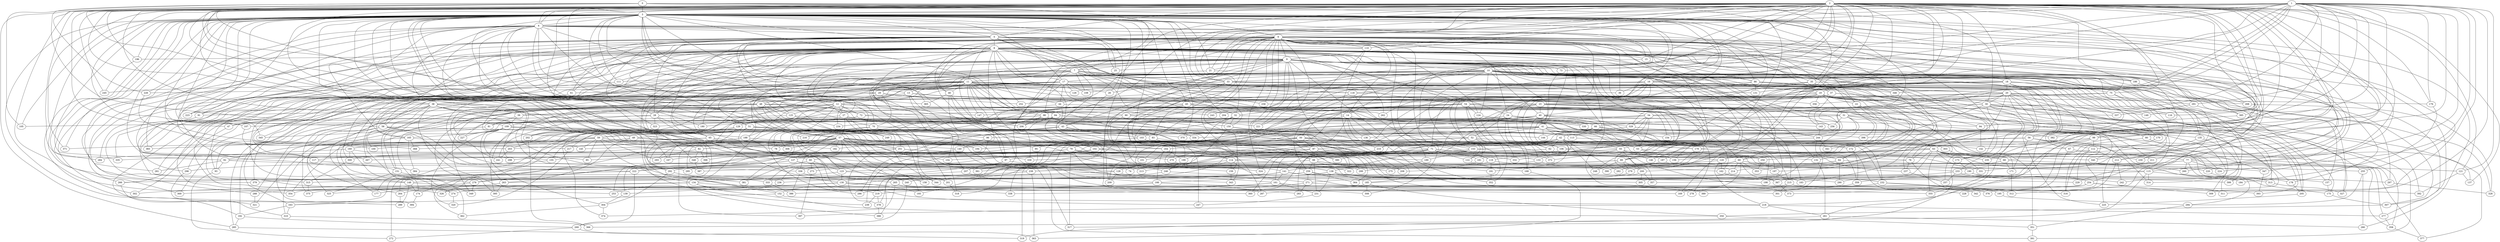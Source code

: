 strict graph "barabasi_albert_graph(400,3)" {
0;
1;
2;
3;
4;
5;
6;
7;
8;
9;
10;
11;
12;
13;
14;
15;
16;
17;
18;
19;
20;
21;
22;
23;
24;
25;
26;
27;
28;
29;
30;
31;
32;
33;
34;
35;
36;
37;
38;
39;
40;
41;
42;
43;
44;
45;
46;
47;
48;
49;
50;
51;
52;
53;
54;
55;
56;
57;
58;
59;
60;
61;
62;
63;
64;
65;
66;
67;
68;
69;
70;
71;
72;
73;
74;
75;
76;
77;
78;
79;
80;
81;
82;
83;
84;
85;
86;
87;
88;
89;
90;
91;
92;
93;
94;
95;
96;
97;
98;
99;
100;
101;
102;
103;
104;
105;
106;
107;
108;
109;
110;
111;
112;
113;
114;
115;
116;
117;
118;
119;
120;
121;
122;
123;
124;
125;
126;
127;
128;
129;
130;
131;
132;
133;
134;
135;
136;
137;
138;
139;
140;
141;
142;
143;
144;
145;
146;
147;
148;
149;
150;
151;
152;
153;
154;
155;
156;
157;
158;
159;
160;
161;
162;
163;
164;
165;
166;
167;
168;
169;
170;
171;
172;
173;
174;
175;
176;
177;
178;
179;
180;
181;
182;
183;
184;
185;
186;
187;
188;
189;
190;
191;
192;
193;
194;
195;
196;
197;
198;
199;
200;
201;
202;
203;
204;
205;
206;
207;
208;
209;
210;
211;
212;
213;
214;
215;
216;
217;
218;
219;
220;
221;
222;
223;
224;
225;
226;
227;
228;
229;
230;
231;
232;
233;
234;
235;
236;
237;
238;
239;
240;
241;
242;
243;
244;
245;
246;
247;
248;
249;
250;
251;
252;
253;
254;
255;
256;
257;
258;
259;
260;
261;
262;
263;
264;
265;
266;
267;
268;
269;
270;
271;
272;
273;
274;
275;
276;
277;
278;
279;
280;
281;
282;
283;
284;
285;
286;
287;
288;
289;
290;
291;
292;
293;
294;
295;
296;
297;
298;
299;
300;
301;
302;
303;
304;
305;
306;
307;
308;
309;
310;
311;
312;
313;
314;
315;
316;
317;
318;
319;
320;
321;
322;
323;
324;
325;
326;
327;
328;
329;
330;
331;
332;
333;
334;
335;
336;
337;
338;
339;
340;
341;
342;
343;
344;
345;
346;
347;
348;
349;
350;
351;
352;
353;
354;
355;
356;
357;
358;
359;
360;
361;
362;
363;
364;
365;
366;
367;
368;
369;
370;
371;
372;
373;
374;
375;
376;
377;
378;
379;
380;
381;
382;
383;
384;
385;
386;
387;
388;
389;
390;
391;
392;
393;
394;
395;
396;
397;
398;
399;
0 -- 226  [is_available=True, prob="1.0"];
0 -- 35  [is_available=True, prob="0.602026174535"];
0 -- 7  [is_available=True, prob="0.0299757912622"];
0 -- 105  [is_available=True, prob="0.285987093662"];
0 -- 109  [is_available=True, prob="0.800422361155"];
0 -- 78  [is_available=True, prob="1.0"];
0 -- 143  [is_available=True, prob="1.0"];
0 -- 3  [is_available=True, prob="0.211665455326"];
0 -- 182  [is_available=True, prob="0.690388474902"];
0 -- 156  [is_available=True, prob="0.456544464107"];
0 -- 30  [is_available=True, prob="0.660904011596"];
1 -- 3  [is_available=True, prob="0.0635366331384"];
1 -- 4  [is_available=True, prob="0.0814341801976"];
1 -- 134  [is_available=True, prob="0.571480638301"];
1 -- 16  [is_available=True, prob="1.0"];
1 -- 259  [is_available=True, prob="0.413767209044"];
1 -- 21  [is_available=True, prob="0.809010748234"];
1 -- 154  [is_available=True, prob="1.0"];
1 -- 31  [is_available=True, prob="1.0"];
1 -- 291  [is_available=True, prob="0.4111128348"];
1 -- 38  [is_available=True, prob="0.362789797838"];
1 -- 43  [is_available=True, prob="0.887883429169"];
1 -- 176  [is_available=True, prob="1.0"];
1 -- 371  [is_available=True, prob="0.11456153842"];
1 -- 181  [is_available=True, prob="0.650495867644"];
1 -- 55  [is_available=True, prob="0.718035156774"];
1 -- 56  [is_available=True, prob="0.234261628146"];
1 -- 309  [is_available=True, prob="1.0"];
1 -- 71  [is_available=True, prob="0.273356337092"];
1 -- 311  [is_available=True, prob="0.726172743239"];
1 -- 80  [is_available=True, prob="1.0"];
1 -- 249  [is_available=True, prob="0.609821199698"];
1 -- 346  [is_available=True, prob="0.409496647066"];
1 -- 224  [is_available=True, prob="0.0881198721366"];
1 -- 99  [is_available=True, prob="0.451199842021"];
1 -- 107  [is_available=True, prob="0.895305453978"];
1 -- 365  [is_available=True, prob="1.0"];
1 -- 115  [is_available=True, prob="1.0"];
1 -- 373  [is_available=True, prob="8.08632912247e-05"];
1 -- 120  [is_available=True, prob="1.0"];
1 -- 121  [is_available=True, prob="1.0"];
2 -- 385  [is_available=True, prob="1.0"];
2 -- 3  [is_available=True, prob="1.0"];
2 -- 4  [is_available=True, prob="1.0"];
2 -- 5  [is_available=True, prob="1.0"];
2 -- 6  [is_available=True, prob="0.221115070725"];
2 -- 9  [is_available=True, prob="0.318397556393"];
2 -- 10  [is_available=True, prob="0.334486807771"];
2 -- 14  [is_available=True, prob="0.221571952585"];
2 -- 15  [is_available=True, prob="1.0"];
2 -- 16  [is_available=True, prob="0.393058381572"];
2 -- 18  [is_available=True, prob="0.567814469642"];
2 -- 19  [is_available=True, prob="0.884955668275"];
2 -- 149  [is_available=True, prob="0.810773935505"];
2 -- 196  [is_available=True, prob="0.976601334518"];
2 -- 284  [is_available=True, prob="1.0"];
2 -- 285  [is_available=True, prob="0.181232504545"];
2 -- 158  [is_available=True, prob="0.553856453139"];
2 -- 32  [is_available=True, prob="0.606747763064"];
2 -- 33  [is_available=True, prob="0.466916492471"];
2 -- 35  [is_available=True, prob="1.0"];
2 -- 298  [is_available=True, prob="1.0"];
2 -- 176  [is_available=True, prob="0.687812893825"];
2 -- 44  [is_available=True, prob="1.0"];
2 -- 47  [is_available=True, prob="1.0"];
2 -- 48  [is_available=True, prob="1.0"];
2 -- 49  [is_available=True, prob="0.37035726216"];
2 -- 179  [is_available=True, prob="0.479675141858"];
2 -- 137  [is_available=True, prob="0.342612395498"];
2 -- 185  [is_available=True, prob="1.0"];
2 -- 186  [is_available=True, prob="0.622767194003"];
2 -- 67  [is_available=True, prob="0.703645631622"];
2 -- 68  [is_available=True, prob="0.035108519201"];
2 -- 71  [is_available=True, prob="0.72931434079"];
2 -- 73  [is_available=True, prob="0.438468874805"];
2 -- 75  [is_available=True, prob="1.0"];
2 -- 77  [is_available=True, prob="0.0549117749676"];
2 -- 336  [is_available=True, prob="0.0316420331584"];
2 -- 291  [is_available=True, prob="0.884155869551"];
2 -- 84  [is_available=True, prob="1.0"];
2 -- 354  [is_available=True, prob="0.207890844269"];
2 -- 99  [is_available=True, prob="0.0067051435555"];
2 -- 340  [is_available=True, prob="0.319492116894"];
2 -- 235  [is_available=True, prob="0.110442496625"];
2 -- 146  [is_available=True, prob="0.362741583211"];
2 -- 110  [is_available=True, prob="0.448018488728"];
2 -- 116  [is_available=True, prob="0.846086565542"];
2 -- 245  [is_available=True, prob="0.338231879602"];
2 -- 119  [is_available=True, prob="0.377715870687"];
2 -- 120  [is_available=True, prob="0.603447554814"];
2 -- 121  [is_available=True, prob="1.0"];
2 -- 125  [is_available=True, prob="0.892059038508"];
2 -- 382  [is_available=True, prob="0.254646229403"];
3 -- 4  [is_available=True, prob="1.0"];
3 -- 5  [is_available=True, prob="0.921684971388"];
3 -- 6  [is_available=True, prob="1.0"];
3 -- 8  [is_available=True, prob="1.0"];
3 -- 265  [is_available=True, prob="0.181609842531"];
3 -- 10  [is_available=True, prob="0.159099368763"];
3 -- 11  [is_available=True, prob="1.0"];
3 -- 142  [is_available=True, prob="1.0"];
3 -- 173  [is_available=True, prob="1.0"];
3 -- 16  [is_available=True, prob="0.498440316818"];
3 -- 17  [is_available=True, prob="0.333535109487"];
3 -- 384  [is_available=True, prob="1.0"];
3 -- 323  [is_available=True, prob="0.799462512344"];
3 -- 21  [is_available=True, prob="1.0"];
3 -- 24  [is_available=True, prob="0.502798433246"];
3 -- 260  [is_available=True, prob="0.220700887363"];
3 -- 26  [is_available=True, prob="0.700727238491"];
3 -- 27  [is_available=True, prob="0.737600306976"];
3 -- 29  [is_available=True, prob="0.576022162833"];
3 -- 33  [is_available=True, prob="1.0"];
3 -- 370  [is_available=True, prob="0.481515338016"];
3 -- 283  [is_available=True, prob="0.127549960467"];
3 -- 38  [is_available=True, prob="0.622246982601"];
3 -- 40  [is_available=True, prob="0.137987225476"];
3 -- 220  [is_available=True, prob="0.767168767177"];
3 -- 45  [is_available=True, prob="0.538564289904"];
3 -- 49  [is_available=True, prob="0.180207870787"];
3 -- 51  [is_available=True, prob="0.285011546859"];
3 -- 180  [is_available=True, prob="0.640347201182"];
3 -- 58  [is_available=True, prob="0.115566454977"];
3 -- 266  [is_available=True, prob="1.0"];
3 -- 192  [is_available=True, prob="0.111507314132"];
3 -- 267  [is_available=True, prob="0.98412602985"];
3 -- 196  [is_available=True, prob="0.776285329143"];
3 -- 197  [is_available=True, prob="1.0"];
3 -- 289  [is_available=True, prob="0.171608061577"];
3 -- 72  [is_available=True, prob="1.0"];
3 -- 329  [is_available=True, prob="0.632027866854"];
3 -- 204  [is_available=True, prob="0.145935630593"];
3 -- 226  [is_available=True, prob="1.0"];
3 -- 335  [is_available=True, prob="0.276522118939"];
3 -- 82  [is_available=True, prob="0.519248109074"];
3 -- 211  [is_available=True, prob="1.0"];
3 -- 398  [is_available=True, prob="0.411732245424"];
3 -- 345  [is_available=True, prob="0.271477685804"];
3 -- 90  [is_available=True, prob="1.0"];
3 -- 347  [is_available=True, prob="0.0612749558111"];
3 -- 92  [is_available=True, prob="0.847668701686"];
3 -- 280  [is_available=True, prob="0.546365741742"];
3 -- 223  [is_available=True, prob="0.567561321693"];
3 -- 98  [is_available=True, prob="0.649046243051"];
3 -- 230  [is_available=True, prob="0.562919260091"];
3 -- 145  [is_available=True, prob="1.0"];
3 -- 105  [is_available=True, prob="0.567703072918"];
3 -- 107  [is_available=True, prob="1.0"];
3 -- 365  [is_available=True, prob="0.789800134767"];
3 -- 111  [is_available=True, prob="0.428310734212"];
3 -- 114  [is_available=True, prob="0.945703256615"];
3 -- 371  [is_available=True, prob="0.377683240503"];
3 -- 361  [is_available=True, prob="1.0"];
3 -- 379  [is_available=True, prob="1.0"];
4 -- 5  [is_available=True, prob="0.83697556575"];
4 -- 6  [is_available=True, prob="0.567505176097"];
4 -- 15  [is_available=True, prob="1.0"];
4 -- 19  [is_available=True, prob="0.891004036931"];
4 -- 25  [is_available=True, prob="1.0"];
4 -- 281  [is_available=True, prob="0.758564646111"];
4 -- 165  [is_available=True, prob="1.0"];
4 -- 167  [is_available=True, prob="0.571997708732"];
4 -- 302  [is_available=True, prob="0.108440486533"];
4 -- 51  [is_available=True, prob="1.0"];
4 -- 65  [is_available=True, prob="1.0"];
4 -- 70  [is_available=True, prob="0.903844629055"];
4 -- 206  [is_available=True, prob="0.732234193463"];
4 -- 79  [is_available=True, prob="1.0"];
4 -- 387  [is_available=True, prob="1.0"];
4 -- 112  [is_available=True, prob="0.256519742023"];
4 -- 369  [is_available=True, prob="1.0"];
4 -- 246  [is_available=True, prob="1.0"];
4 -- 125  [is_available=True, prob="1.0"];
4 -- 383  [is_available=True, prob="1.0"];
5 -- 385  [is_available=True, prob="0.0621913168136"];
5 -- 7  [is_available=True, prob="0.311872962149"];
5 -- 8  [is_available=True, prob="0.81289246343"];
5 -- 388  [is_available=True, prob="0.756583778844"];
5 -- 258  [is_available=True, prob="0.578907645387"];
5 -- 14  [is_available=True, prob="0.420971018256"];
5 -- 22  [is_available=True, prob="0.224007191832"];
5 -- 25  [is_available=True, prob="0.768475455771"];
5 -- 28  [is_available=True, prob="0.00462331981695"];
5 -- 57  [is_available=True, prob="1.0"];
5 -- 58  [is_available=True, prob="0.839269838137"];
5 -- 61  [is_available=True, prob="0.254571388203"];
5 -- 76  [is_available=True, prob="0.706739160759"];
5 -- 333  [is_available=True, prob="0.796967201439"];
5 -- 13  [is_available=True, prob="1.0"];
5 -- 212  [is_available=True, prob="0.930318219338"];
5 -- 85  [is_available=True, prob="0.0424419850543"];
5 -- 346  [is_available=True, prob="0.00939477634217"];
5 -- 91  [is_available=True, prob="0.54479352476"];
5 -- 223  [is_available=True, prob="0.150282930122"];
5 -- 100  [is_available=True, prob="0.237858612553"];
5 -- 110  [is_available=True, prob="1.0"];
5 -- 124  [is_available=True, prob="0.643976197844"];
5 -- 341  [is_available=True, prob="0.331642914907"];
6 -- 7  [is_available=True, prob="0.898935824281"];
6 -- 8  [is_available=True, prob="1.0"];
6 -- 9  [is_available=True, prob="0.414754124039"];
6 -- 11  [is_available=True, prob="0.0245008200938"];
6 -- 12  [is_available=True, prob="0.083469333728"];
6 -- 258  [is_available=True, prob="1.0"];
6 -- 14  [is_available=True, prob="1.0"];
6 -- 24  [is_available=True, prob="0.873935981168"];
6 -- 28  [is_available=True, prob="1.0"];
6 -- 35  [is_available=True, prob="0.310541085472"];
6 -- 36  [is_available=True, prob="0.283850097119"];
6 -- 37  [is_available=True, prob="0.570291959874"];
6 -- 296  [is_available=True, prob="1.0"];
6 -- 46  [is_available=True, prob="0.0482928697944"];
6 -- 307  [is_available=True, prob="0.367289908612"];
6 -- 308  [is_available=True, prob="1.0"];
6 -- 312  [is_available=True, prob="0.964246962498"];
6 -- 189  [is_available=True, prob="0.897116374771"];
6 -- 62  [is_available=True, prob="0.431564148575"];
6 -- 65  [is_available=True, prob="1.0"];
6 -- 324  [is_available=True, prob="0.976315378707"];
6 -- 268  [is_available=True, prob="0.32171926327"];
6 -- 74  [is_available=True, prob="0.857749467405"];
6 -- 83  [is_available=True, prob="1.0"];
6 -- 86  [is_available=True, prob="0.444661408391"];
6 -- 343  [is_available=True, prob="0.844566507705"];
6 -- 89  [is_available=True, prob="0.0739803064175"];
6 -- 91  [is_available=True, prob="0.975524335399"];
6 -- 221  [is_available=True, prob="0.683728046151"];
6 -- 94  [is_available=True, prob="1.0"];
6 -- 95  [is_available=True, prob="1.0"];
6 -- 165  [is_available=True, prob="1.0"];
6 -- 98  [is_available=True, prob="0.372098241358"];
6 -- 102  [is_available=True, prob="0.343743173796"];
6 -- 359  [is_available=True, prob="1.0"];
6 -- 110  [is_available=True, prob="1.0"];
6 -- 247  [is_available=True, prob="1.0"];
6 -- 380  [is_available=True, prob="0.242150617156"];
6 -- 254  [is_available=True, prob="0.924559191474"];
6 -- 255  [is_available=True, prob="0.183736869872"];
7 -- 96  [is_available=True, prob="0.800966414166"];
7 -- 75  [is_available=True, prob="0.628930813422"];
7 -- 256  [is_available=True, prob="0.731324617805"];
7 -- 204  [is_available=True, prob="0.999818593464"];
7 -- 266  [is_available=True, prob="0.128155182769"];
7 -- 11  [is_available=True, prob="0.193420089049"];
7 -- 108  [is_available=True, prob="1.0"];
7 -- 207  [is_available=True, prob="0.572847485396"];
7 -- 111  [is_available=True, prob="1.0"];
7 -- 118  [is_available=True, prob="0.0215832017503"];
7 -- 243  [is_available=True, prob="0.597366184377"];
7 -- 180  [is_available=True, prob="1.0"];
7 -- 54  [is_available=True, prob="0.622710248695"];
7 -- 175  [is_available=True, prob="0.209401546276"];
7 -- 29  [is_available=True, prob="0.182152999452"];
7 -- 101  [is_available=True, prob="0.593931319341"];
8 -- 132  [is_available=True, prob="0.0575261344524"];
8 -- 9  [is_available=True, prob="1.0"];
8 -- 12  [is_available=True, prob="1.0"];
8 -- 13  [is_available=True, prob="0.455111074603"];
8 -- 270  [is_available=True, prob="0.0959888467803"];
8 -- 15  [is_available=True, prob="1.0"];
8 -- 17  [is_available=True, prob="1.0"];
8 -- 18  [is_available=True, prob="5.72150471102e-05"];
8 -- 147  [is_available=True, prob="0.0530820323959"];
8 -- 148  [is_available=True, prob="0.723127191863"];
8 -- 277  [is_available=True, prob="0.414961150136"];
8 -- 150  [is_available=True, prob="0.724627158617"];
8 -- 152  [is_available=True, prob="0.505447348679"];
8 -- 155  [is_available=True, prob="1.0"];
8 -- 28  [is_available=True, prob="0.267315284733"];
8 -- 32  [is_available=True, prob="0.649809906784"];
8 -- 34  [is_available=True, prob="0.478063337657"];
8 -- 38  [is_available=True, prob="1.0"];
8 -- 41  [is_available=True, prob="0.237693174325"];
8 -- 42  [is_available=True, prob="1.0"];
8 -- 46  [is_available=True, prob="0.493537369184"];
8 -- 284  [is_available=True, prob="1.0"];
8 -- 178  [is_available=True, prob="0.00743809609358"];
8 -- 54  [is_available=True, prob="0.925046171037"];
8 -- 56  [is_available=True, prob="0.348606929611"];
8 -- 59  [is_available=True, prob="0.208942109153"];
8 -- 61  [is_available=True, prob="0.137113241501"];
8 -- 373  [is_available=True, prob="0.781668701792"];
8 -- 65  [is_available=True, prob="0.427573285696"];
8 -- 69  [is_available=True, prob="0.150189545565"];
8 -- 326  [is_available=True, prob="0.684663503096"];
8 -- 73  [is_available=True, prob="0.593677102374"];
8 -- 75  [is_available=True, prob="0.945304939272"];
8 -- 76  [is_available=True, prob="0.469485917709"];
8 -- 77  [is_available=True, prob="0.643954881933"];
8 -- 288  [is_available=True, prob="0.926218777985"];
8 -- 274  [is_available=True, prob="0.856549788166"];
8 -- 86  [is_available=True, prob="1.0"];
8 -- 345  [is_available=True, prob="0.389084023642"];
8 -- 335  [is_available=True, prob="0.739942639731"];
8 -- 348  [is_available=True, prob="0.564340299557"];
8 -- 187  [is_available=True, prob="0.975118235365"];
8 -- 356  [is_available=True, prob="0.287448858889"];
8 -- 102  [is_available=True, prob="0.560193108263"];
8 -- 273  [is_available=True, prob="0.427302095585"];
8 -- 234  [is_available=True, prob="0.621634645733"];
8 -- 236  [is_available=True, prob="0.403845920687"];
8 -- 146  [is_available=True, prob="0.717761021114"];
8 -- 239  [is_available=True, prob="0.272524993182"];
8 -- 116  [is_available=True, prob="0.161635954529"];
8 -- 117  [is_available=True, prob="0.782514341195"];
8 -- 248  [is_available=True, prob="1.0"];
8 -- 252  [is_available=True, prob="0.663754011774"];
8 -- 253  [is_available=True, prob="0.0421976624947"];
8 -- 383  [is_available=True, prob="0.633672650553"];
9 -- 10  [is_available=True, prob="0.659982789648"];
9 -- 17  [is_available=True, prob="0.0407912711652"];
9 -- 275  [is_available=True, prob="0.834137230132"];
9 -- 21  [is_available=True, prob="0.326790178911"];
9 -- 281  [is_available=True, prob="1.0"];
9 -- 24  [is_available=True, prob="1.0"];
9 -- 25  [is_available=True, prob="0.386072729195"];
9 -- 26  [is_available=True, prob="0.0565416661451"];
9 -- 27  [is_available=True, prob="0.497676497149"];
9 -- 159  [is_available=True, prob="1.0"];
9 -- 262  [is_available=True, prob="0.26788328913"];
9 -- 296  [is_available=True, prob="0.037404212113"];
9 -- 41  [is_available=True, prob="0.123885115737"];
9 -- 300  [is_available=True, prob="0.858495877639"];
9 -- 306  [is_available=True, prob="0.857713150091"];
9 -- 307  [is_available=True, prob="0.381780385564"];
9 -- 201  [is_available=True, prob="1.0"];
9 -- 57  [is_available=True, prob="0.14721357779"];
9 -- 186  [is_available=True, prob="0.275951281442"];
9 -- 316  [is_available=True, prob="1.0"];
9 -- 70  [is_available=True, prob="0.567147239246"];
9 -- 73  [is_available=True, prob="0.813086639187"];
9 -- 208  [is_available=True, prob="1.0"];
9 -- 338  [is_available=True, prob="0.042982080775"];
9 -- 86  [is_available=True, prob="0.171186875898"];
9 -- 89  [is_available=True, prob="1.0"];
9 -- 352  [is_available=True, prob="0.443481395399"];
9 -- 97  [is_available=True, prob="0.51375113316"];
9 -- 235  [is_available=True, prob="0.434790156821"];
9 -- 111  [is_available=True, prob="0.478101652372"];
9 -- 115  [is_available=True, prob="0.973885136672"];
9 -- 169  [is_available=True, prob="0.0513715287494"];
10 -- 399  [is_available=True, prob="0.348918152721"];
10 -- 18  [is_available=True, prob="1.0"];
10 -- 19  [is_available=True, prob="0.125256402473"];
10 -- 149  [is_available=True, prob="0.216528527167"];
10 -- 22  [is_available=True, prob="0.916007899463"];
10 -- 153  [is_available=True, prob="0.280709087901"];
10 -- 157  [is_available=True, prob="1.0"];
10 -- 30  [is_available=True, prob="0.127436783862"];
10 -- 32  [is_available=True, prob="0.861250992762"];
10 -- 33  [is_available=True, prob="0.252132774264"];
10 -- 40  [is_available=True, prob="0.949838877773"];
10 -- 297  [is_available=True, prob="0.877864932369"];
10 -- 47  [is_available=True, prob="0.346150033924"];
10 -- 305  [is_available=True, prob="0.541011404745"];
10 -- 51  [is_available=True, prob="1.0"];
10 -- 56  [is_available=True, prob="0.916397687571"];
10 -- 186  [is_available=True, prob="1.0"];
10 -- 188  [is_available=True, prob="1.0"];
10 -- 319  [is_available=True, prob="0.00963772922828"];
10 -- 160  [is_available=True, prob="0.741528533973"];
10 -- 327  [is_available=True, prob="0.692203154174"];
10 -- 203  [is_available=True, prob="0.702992489297"];
10 -- 29  [is_available=True, prob="0.821910150744"];
10 -- 108  [is_available=True, prob="1.0"];
10 -- 243  [is_available=True, prob="0.253466027715"];
10 -- 122  [is_available=True, prob="1.0"];
10 -- 124  [is_available=True, prob="0.48713313657"];
11 -- 12  [is_available=True, prob="0.127654993465"];
11 -- 13  [is_available=True, prob="0.732561544589"];
11 -- 147  [is_available=True, prob="0.776589141635"];
11 -- 20  [is_available=True, prob="0.562492147794"];
11 -- 279  [is_available=True, prob="0.840880518564"];
11 -- 26  [is_available=True, prob="0.433996705006"];
11 -- 31  [is_available=True, prob="1.0"];
11 -- 163  [is_available=True, prob="1.0"];
11 -- 44  [is_available=True, prob="0.480096506763"];
11 -- 46  [is_available=True, prob="0.488057163"];
11 -- 48  [is_available=True, prob="0.112255816651"];
11 -- 49  [is_available=True, prob="0.184267431213"];
11 -- 50  [is_available=True, prob="0.37415276257"];
11 -- 140  [is_available=True, prob="1.0"];
11 -- 202  [is_available=True, prob="1.0"];
11 -- 84  [is_available=True, prob="1.0"];
11 -- 216  [is_available=True, prob="0.793032021689"];
11 -- 93  [is_available=True, prob="0.858235770152"];
11 -- 225  [is_available=True, prob="0.892543570894"];
11 -- 226  [is_available=True, prob="0.573520256603"];
11 -- 227  [is_available=True, prob="0.614532361134"];
11 -- 103  [is_available=True, prob="1.0"];
11 -- 118  [is_available=True, prob="0.51038895532"];
11 -- 126  [is_available=True, prob="0.23349555628"];
12 -- 66  [is_available=True, prob="1.0"];
12 -- 171  [is_available=True, prob="1.0"];
12 -- 166  [is_available=True, prob="1.0"];
12 -- 39  [is_available=True, prob="0.318299466042"];
12 -- 330  [is_available=True, prob="0.487475931605"];
12 -- 395  [is_available=True, prob="0.806931389993"];
12 -- 72  [is_available=True, prob="1.0"];
12 -- 167  [is_available=True, prob="0.873009028211"];
12 -- 84  [is_available=True, prob="0.756713017749"];
12 -- 151  [is_available=True, prob="1.0"];
12 -- 148  [is_available=True, prob="0.98673785208"];
12 -- 154  [is_available=True, prob="0.527014321409"];
12 -- 27  [is_available=True, prob="0.732460334582"];
12 -- 188  [is_available=True, prob="1.0"];
12 -- 125  [is_available=True, prob="1.0"];
12 -- 286  [is_available=True, prob="0.304006421769"];
13 -- 192  [is_available=True, prob="0.29273006738"];
13 -- 97  [is_available=True, prob="1.0"];
13 -- 45  [is_available=True, prob="1.0"];
13 -- 207  [is_available=True, prob="0.068408387277"];
13 -- 304  [is_available=True, prob="1.0"];
13 -- 264  [is_available=True, prob="0.446404506289"];
13 -- 309  [is_available=True, prob="0.73505602773"];
13 -- 23  [is_available=True, prob="0.121098163519"];
14 -- 199  [is_available=True, prob="0.0749441626227"];
14 -- 136  [is_available=True, prob="0.397505822146"];
14 -- 330  [is_available=True, prob="1.0"];
14 -- 162  [is_available=True, prob="0.958393185233"];
14 -- 210  [is_available=True, prob="0.487879271305"];
14 -- 344  [is_available=True, prob="0.886446036163"];
14 -- 389  [is_available=True, prob="0.721274890201"];
15 -- 104  [is_available=True, prob="0.581479959779"];
15 -- 390  [is_available=True, prob="0.771428511872"];
16 -- 36  [is_available=True, prob="0.7649004725"];
16 -- 135  [is_available=True, prob="0.907570934292"];
16 -- 168  [is_available=True, prob="0.775412169295"];
16 -- 45  [is_available=True, prob="0.785398833988"];
16 -- 381  [is_available=True, prob="0.468853273995"];
16 -- 50  [is_available=True, prob="1.0"];
16 -- 20  [is_available=True, prob="0.270293055028"];
16 -- 118  [is_available=True, prob="0.0233435218763"];
16 -- 282  [is_available=True, prob="0.374999142113"];
16 -- 314  [is_available=True, prob="1.0"];
16 -- 62  [is_available=True, prob="1.0"];
17 -- 36  [is_available=True, prob="0.617157300192"];
17 -- 37  [is_available=True, prob="0.566082659166"];
17 -- 134  [is_available=True, prob="0.846898986054"];
17 -- 227  [is_available=True, prob="1.0"];
17 -- 267  [is_available=True, prob="1.0"];
17 -- 44  [is_available=True, prob="0.271645014848"];
17 -- 306  [is_available=True, prob="0.828145026203"];
17 -- 108  [is_available=True, prob="0.776805093675"];
17 -- 242  [is_available=True, prob="0.085321676846"];
17 -- 67  [is_available=True, prob="0.770855083996"];
17 -- 150  [is_available=True, prob="1.0"];
17 -- 292  [is_available=True, prob="0.912393656301"];
17 -- 58  [is_available=True, prob="0.196899518068"];
17 -- 157  [is_available=True, prob="0.738552698681"];
17 -- 126  [is_available=True, prob="0.684571885035"];
18 -- 98  [is_available=True, prob="0.62053039675"];
18 -- 131  [is_available=True, prob="0.188095553352"];
18 -- 324  [is_available=True, prob="1.0"];
18 -- 229  [is_available=True, prob="0.0389986298372"];
18 -- 337  [is_available=True, prob="0.018483819412"];
18 -- 349  [is_available=True, prob="0.615374919974"];
18 -- 328  [is_available=True, prob="0.560146249568"];
18 -- 20  [is_available=True, prob="1.0"];
18 -- 218  [is_available=True, prob="0.839095557"];
18 -- 60  [is_available=True, prob="0.327257655213"];
18 -- 170  [is_available=True, prob="0.0368642094414"];
18 -- 382  [is_available=True, prob="0.117654863442"];
19 -- 64  [is_available=True, prob="0.671932255974"];
19 -- 355  [is_available=True, prob="0.674419631672"];
19 -- 391  [is_available=True, prob="1.0"];
19 -- 210  [is_available=True, prob="1.0"];
19 -- 356  [is_available=True, prob="0.568401296731"];
19 -- 34  [is_available=True, prob="0.0720179034182"];
19 -- 109  [is_available=True, prob="0.488695280187"];
19 -- 360  [is_available=True, prob="0.719077098741"];
19 -- 205  [is_available=True, prob="0.517456869552"];
19 -- 211  [is_available=True, prob="0.841051453495"];
19 -- 22  [is_available=True, prob="0.621300169636"];
19 -- 23  [is_available=True, prob="1.0"];
19 -- 100  [is_available=True, prob="1.0"];
19 -- 202  [is_available=True, prob="0.830112601527"];
19 -- 94  [is_available=True, prob="1.0"];
19 -- 31  [is_available=True, prob="1.0"];
20 -- 34  [is_available=True, prob="0.750854624548"];
20 -- 291  [is_available=True, prob="0.939665074934"];
20 -- 200  [is_available=True, prob="0.368818098796"];
20 -- 233  [is_available=True, prob="0.907725933486"];
20 -- 42  [is_available=True, prob="0.704070391003"];
20 -- 268  [is_available=True, prob="0.132100947134"];
20 -- 399  [is_available=True, prob="1.0"];
20 -- 392  [is_available=True, prob="0.713232470128"];
20 -- 212  [is_available=True, prob="0.96416568711"];
20 -- 23  [is_available=True, prob="1.0"];
20 -- 252  [is_available=True, prob="1.0"];
20 -- 30  [is_available=True, prob="0.840341867556"];
20 -- 63  [is_available=True, prob="0.823054336831"];
21 -- 369  [is_available=True, prob="0.746492872661"];
21 -- 215  [is_available=True, prob="1.0"];
22 -- 172  [is_available=True, prob="1.0"];
22 -- 250  [is_available=True, prob="0.299312381973"];
22 -- 357  [is_available=True, prob="0.979481679094"];
23 -- 161  [is_available=True, prob="0.756626307702"];
23 -- 40  [is_available=True, prob="0.904361222924"];
23 -- 203  [is_available=True, prob="0.513102796868"];
23 -- 204  [is_available=True, prob="1.0"];
23 -- 183  [is_available=True, prob="0.990199150521"];
23 -- 313  [is_available=True, prob="0.981457747448"];
23 -- 283  [is_available=True, prob="0.138992702127"];
23 -- 63  [is_available=True, prob="0.0365932640723"];
24 -- 66  [is_available=True, prob="0.361672956137"];
24 -- 133  [is_available=True, prob="0.904871565101"];
24 -- 234  [is_available=True, prob="0.615709450431"];
24 -- 52  [is_available=True, prob="1.0"];
24 -- 342  [is_available=True, prob="0.106932388548"];
24 -- 372  [is_available=True, prob="0.474306617121"];
26 -- 43  [is_available=True, prob="0.604371750494"];
27 -- 129  [is_available=True, prob="1.0"];
27 -- 334  [is_available=True, prob="1.0"];
27 -- 275  [is_available=True, prob="0.418528683563"];
27 -- 180  [is_available=True, prob="0.778274076271"];
27 -- 201  [is_available=True, prob="0.99303621448"];
27 -- 57  [is_available=True, prob="1.0"];
27 -- 249  [is_available=True, prob="0.724414807826"];
28 -- 130  [is_available=True, prob="0.628360950276"];
28 -- 323  [is_available=True, prob="0.546991429261"];
28 -- 43  [is_available=True, prob="0.831868735411"];
28 -- 47  [is_available=True, prob="0.338010337782"];
28 -- 241  [is_available=True, prob="1.0"];
28 -- 52  [is_available=True, prob="1.0"];
28 -- 251  [is_available=True, prob="1.0"];
29 -- 70  [is_available=True, prob="0.301973570291"];
29 -- 48  [is_available=True, prob="1.0"];
29 -- 53  [is_available=True, prob="0.41031912418"];
29 -- 252  [is_available=True, prob="0.471354753808"];
29 -- 285  [is_available=True, prob="1.0"];
29 -- 351  [is_available=True, prob="0.194294052398"];
30 -- 261  [is_available=True, prob="0.1690507859"];
30 -- 39  [is_available=True, prob="0.413903703931"];
30 -- 173  [is_available=True, prob="0.725540464845"];
30 -- 205  [is_available=True, prob="0.923771727574"];
30 -- 147  [is_available=True, prob="0.769771135207"];
30 -- 116  [is_available=True, prob="0.150057362755"];
30 -- 341  [is_available=True, prob="0.256731940056"];
30 -- 182  [is_available=True, prob="0.755371913561"];
30 -- 377  [is_available=True, prob="0.545436343528"];
30 -- 90  [is_available=True, prob="0.672146150817"];
30 -- 255  [is_available=True, prob="0.439146508262"];
31 -- 256  [is_available=True, prob="1.0"];
31 -- 66  [is_available=True, prob="1.0"];
31 -- 393  [is_available=True, prob="0.43326026705"];
31 -- 396  [is_available=True, prob="0.997218516661"];
31 -- 174  [is_available=True, prob="0.535920830626"];
31 -- 244  [is_available=True, prob="0.188306885474"];
31 -- 340  [is_available=True, prob="1.0"];
31 -- 187  [is_available=True, prob="0.0267338850002"];
32 -- 288  [is_available=True, prob="0.616459740701"];
32 -- 68  [is_available=True, prob="0.0910951438333"];
32 -- 103  [is_available=True, prob="1.0"];
32 -- 322  [is_available=True, prob="0.667278877548"];
32 -- 79  [is_available=True, prob="0.712142280214"];
32 -- 81  [is_available=True, prob="0.332293563205"];
32 -- 150  [is_available=True, prob="0.523287224926"];
33 -- 64  [is_available=True, prob="0.661626164336"];
33 -- 131  [is_available=True, prob="0.999440934679"];
33 -- 199  [is_available=True, prob="1.0"];
33 -- 99  [is_available=True, prob="0.541214589521"];
33 -- 245  [is_available=True, prob="0.037582269371"];
33 -- 90  [is_available=True, prob="0.776225137873"];
33 -- 61  [is_available=True, prob="1.0"];
34 -- 128  [is_available=True, prob="0.499130809482"];
34 -- 194  [is_available=True, prob="0.48853764288"];
34 -- 329  [is_available=True, prob="0.142187804668"];
34 -- 332  [is_available=True, prob="0.339440770353"];
34 -- 53  [is_available=True, prob="1.0"];
34 -- 94  [is_available=True, prob="0.960396320703"];
34 -- 127  [is_available=True, prob="0.555291173064"];
35 -- 395  [is_available=True, prob="0.505276604539"];
35 -- 37  [is_available=True, prob="0.83293139768"];
35 -- 327  [is_available=True, prob="0.130107540543"];
35 -- 262  [is_available=True, prob="0.0016177204445"];
35 -- 237  [is_available=True, prob="0.235709752526"];
35 -- 93  [is_available=True, prob="0.081868827673"];
37 -- 258  [is_available=True, prob="1.0"];
37 -- 170  [is_available=True, prob="1.0"];
37 -- 143  [is_available=True, prob="0.852839767873"];
37 -- 80  [is_available=True, prob="0.987740426783"];
37 -- 54  [is_available=True, prob="0.700419064998"];
38 -- 39  [is_available=True, prob="0.886822691267"];
38 -- 139  [is_available=True, prob="0.960980936659"];
38 -- 238  [is_available=True, prob="0.466153694151"];
38 -- 375  [is_available=True, prob="0.937301788326"];
38 -- 276  [is_available=True, prob="1.0"];
38 -- 213  [is_available=True, prob="1.0"];
38 -- 87  [is_available=True, prob="0.308587171686"];
38 -- 379  [is_available=True, prob="0.134038606272"];
38 -- 60  [is_available=True, prob="1.0"];
39 -- 81  [is_available=True, prob="0.203273544824"];
39 -- 109  [is_available=True, prob="0.380939983116"];
40 -- 256  [is_available=True, prob="0.668798637067"];
40 -- 193  [is_available=True, prob="1.0"];
40 -- 41  [is_available=True, prob="1.0"];
40 -- 172  [is_available=True, prob="0.555256187535"];
40 -- 303  [is_available=True, prob="0.151833530542"];
40 -- 81  [is_available=True, prob="0.0816650337924"];
40 -- 106  [is_available=True, prob="1.0"];
40 -- 318  [is_available=True, prob="0.908261518444"];
41 -- 96  [is_available=True, prob="1.0"];
41 -- 144  [is_available=True, prob="0.327167344881"];
41 -- 155  [is_available=True, prob="0.66668944535"];
41 -- 260  [is_available=True, prob="0.447217755948"];
41 -- 358  [is_available=True, prob="0.889478013242"];
41 -- 198  [is_available=True, prob="1.0"];
41 -- 135  [is_available=True, prob="0.405738885036"];
41 -- 42  [is_available=True, prob="1.0"];
41 -- 370  [is_available=True, prob="0.855179974957"];
41 -- 80  [is_available=True, prob="0.968381367549"];
41 -- 50  [is_available=True, prob="1.0"];
41 -- 179  [is_available=True, prob="0.924659542949"];
41 -- 52  [is_available=True, prob="0.690996196436"];
41 -- 136  [is_available=True, prob="0.0842851132772"];
41 -- 59  [is_available=True, prob="1.0"];
41 -- 390  [is_available=True, prob="1.0"];
42 -- 102  [is_available=True, prob="0.435582936467"];
42 -- 142  [is_available=True, prob="0.371518232202"];
42 -- 210  [is_available=True, prob="0.430917023126"];
42 -- 53  [is_available=True, prob="0.08325476728"];
42 -- 87  [is_available=True, prob="0.749612336434"];
42 -- 248  [is_available=True, prob="0.878738574257"];
42 -- 153  [is_available=True, prob="1.0"];
42 -- 250  [is_available=True, prob="0.125770198348"];
42 -- 282  [is_available=True, prob="1.0"];
42 -- 62  [is_available=True, prob="1.0"];
42 -- 181  [is_available=True, prob="0.324337888508"];
43 -- 389  [is_available=True, prob="1.0"];
43 -- 103  [is_available=True, prob="0.278650397684"];
43 -- 397  [is_available=True, prob="1.0"];
43 -- 177  [is_available=True, prob="1.0"];
43 -- 372  [is_available=True, prob="0.0942961132496"];
43 -- 216  [is_available=True, prob="0.298364601475"];
44 -- 177  [is_available=True, prob="0.256637913186"];
44 -- 209  [is_available=True, prob="0.51943388121"];
44 -- 244  [is_available=True, prob="1.0"];
45 -- 262  [is_available=True, prob="0.871633486679"];
45 -- 209  [is_available=True, prob="0.465242625456"];
45 -- 83  [is_available=True, prob="0.269605348678"];
45 -- 55  [is_available=True, prob="0.698656359601"];
45 -- 216  [is_available=True, prob="0.651804293468"];
46 -- 96  [is_available=True, prob="0.317389147431"];
46 -- 161  [is_available=True, prob="0.481543041828"];
46 -- 164  [is_available=True, prob="0.320875201311"];
46 -- 365  [is_available=True, prob="1.0"];
47 -- 302  [is_available=True, prob="0.997650847688"];
48 -- 72  [is_available=True, prob="0.124775428156"];
48 -- 362  [is_available=True, prob="1.0"];
48 -- 194  [is_available=True, prob="0.0566889238797"];
48 -- 344  [is_available=True, prob="1.0"];
48 -- 114  [is_available=True, prob="0.444889979034"];
48 -- 151  [is_available=True, prob="0.0265493066973"];
48 -- 88  [is_available=True, prob="0.769226085957"];
48 -- 91  [is_available=True, prob="0.529737704075"];
48 -- 223  [is_available=True, prob="0.876158153122"];
49 -- 263  [is_available=True, prob="0.632679430724"];
49 -- 140  [is_available=True, prob="0.271365789749"];
49 -- 303  [is_available=True, prob="0.549087459185"];
49 -- 310  [is_available=True, prob="0.521047397142"];
50 -- 67  [is_available=True, prob="0.383325249902"];
50 -- 164  [is_available=True, prob="0.858586982092"];
50 -- 71  [is_available=True, prob="0.936706318377"];
50 -- 106  [is_available=True, prob="1.0"];
50 -- 79  [is_available=True, prob="0.197020539654"];
50 -- 82  [is_available=True, prob="0.788480953467"];
50 -- 203  [is_available=True, prob="0.482801224893"];
50 -- 87  [is_available=True, prob="0.270148681915"];
51 -- 160  [is_available=True, prob="0.19862508835"];
51 -- 321  [is_available=True, prob="1.0"];
51 -- 380  [is_available=True, prob="0.785755760978"];
51 -- 174  [is_available=True, prob="0.903643149925"];
51 -- 362  [is_available=True, prob="0.522720718793"];
51 -- 83  [is_available=True, prob="0.297172111094"];
51 -- 308  [is_available=True, prob="0.656695689672"];
51 -- 247  [is_available=True, prob="0.512204176801"];
51 -- 249  [is_available=True, prob="0.529813779691"];
51 -- 59  [is_available=True, prob="1.0"];
51 -- 92  [is_available=True, prob="1.0"];
51 -- 138  [is_available=True, prob="1.0"];
51 -- 191  [is_available=True, prob="1.0"];
52 -- 139  [is_available=True, prob="0.337647137529"];
52 -- 376  [is_available=True, prob="0.512310523307"];
52 -- 55  [is_available=True, prob="0.122119883203"];
52 -- 217  [is_available=True, prob="0.810252881067"];
52 -- 122  [is_available=True, prob="0.802207096818"];
53 -- 156  [is_available=True, prob="0.913335949881"];
53 -- 132  [is_available=True, prob="1.0"];
54 -- 352  [is_available=True, prob="0.756430268631"];
54 -- 101  [is_available=True, prob="0.822853015355"];
54 -- 332  [is_available=True, prob="1.0"];
54 -- 337  [is_available=True, prob="1.0"];
54 -- 286  [is_available=True, prob="0.728643705311"];
54 -- 243  [is_available=True, prob="0.325097525868"];
54 -- 149  [is_available=True, prob="0.400185613239"];
54 -- 215  [is_available=True, prob="0.841242644972"];
54 -- 124  [is_available=True, prob="0.583246870806"];
54 -- 69  [is_available=True, prob="0.501810876188"];
54 -- 95  [is_available=True, prob="0.654423016914"];
55 -- 200  [is_available=True, prob="0.482677449674"];
55 -- 372  [is_available=True, prob="0.801198672421"];
55 -- 146  [is_available=True, prob="0.0418419585499"];
55 -- 88  [is_available=True, prob="1.0"];
55 -- 313  [is_available=True, prob="0.682796325783"];
55 -- 155  [is_available=True, prob="0.995245411601"];
55 -- 190  [is_available=True, prob="1.0"];
56 -- 265  [is_available=True, prob="0.7164540275"];
56 -- 171  [is_available=True, prob="0.0203713851555"];
56 -- 238  [is_available=True, prob="0.895744317637"];
56 -- 112  [is_available=True, prob="0.67366524739"];
56 -- 145  [is_available=True, prob="0.174203953738"];
56 -- 314  [is_available=True, prob="0.457429001114"];
56 -- 220  [is_available=True, prob="0.900247164375"];
56 -- 106  [is_available=True, prob="1.0"];
57 -- 271  [is_available=True, prob="1.0"];
57 -- 158  [is_available=True, prob="0.528293890843"];
57 -- 160  [is_available=True, prob="1.0"];
57 -- 295  [is_available=True, prob="0.791433465217"];
57 -- 300  [is_available=True, prob="1.0"];
57 -- 306  [is_available=True, prob="1.0"];
57 -- 182  [is_available=True, prob="0.326393640469"];
57 -- 60  [is_available=True, prob="0.745776888674"];
57 -- 317  [is_available=True, prob="0.914502197135"];
57 -- 64  [is_available=True, prob="0.725202706387"];
57 -- 193  [is_available=True, prob="1.0"];
57 -- 194  [is_available=True, prob="0.214181020517"];
57 -- 74  [is_available=True, prob="0.466747542165"];
57 -- 78  [is_available=True, prob="0.810717336127"];
57 -- 336  [is_available=True, prob="0.818453927248"];
57 -- 82  [is_available=True, prob="0.158328965411"];
57 -- 208  [is_available=True, prob="0.725034171982"];
57 -- 104  [is_available=True, prob="0.641939838723"];
57 -- 232  [is_available=True, prob="0.808913843026"];
58 -- 113  [is_available=True, prob="0.221854376852"];
58 -- 394  [is_available=True, prob="0.0373879168701"];
58 -- 295  [is_available=True, prob="0.955643573862"];
58 -- 144  [is_available=True, prob="0.564644256178"];
58 -- 222  [is_available=True, prob="0.106176238423"];
58 -- 325  [is_available=True, prob="0.94179983127"];
59 -- 100  [is_available=True, prob="1.0"];
59 -- 293  [is_available=True, prob="0.569281986376"];
59 -- 371  [is_available=True, prob="1.0"];
59 -- 145  [is_available=True, prob="0.0795402367808"];
59 -- 338  [is_available=True, prob="0.795301143517"];
59 -- 85  [is_available=True, prob="0.556608739723"];
59 -- 164  [is_available=True, prob="0.196736508541"];
59 -- 63  [is_available=True, prob="0.928886571199"];
60 -- 219  [is_available=True, prob="0.927349777626"];
60 -- 273  [is_available=True, prob="0.313507274753"];
60 -- 123  [is_available=True, prob="0.23799985474"];
60 -- 381  [is_available=True, prob="0.344333429986"];
61 -- 217  [is_available=True, prob="0.260653966737"];
62 -- 76  [is_available=True, prob="1.0"];
62 -- 101  [is_available=True, prob="0.596885246288"];
63 -- 230  [is_available=True, prob="0.64080351142"];
63 -- 68  [is_available=True, prob="0.0375404804721"];
63 -- 69  [is_available=True, prob="0.407981163028"];
63 -- 198  [is_available=True, prob="0.57205905005"];
63 -- 264  [is_available=True, prob="0.175878465939"];
63 -- 340  [is_available=True, prob="0.734396245105"];
63 -- 331  [is_available=True, prob="0.12066935178"];
63 -- 77  [is_available=True, prob="0.864246883798"];
63 -- 173  [is_available=True, prob="0.157594575508"];
63 -- 85  [is_available=True, prob="1.0"];
63 -- 214  [is_available=True, prob="0.830196470404"];
63 -- 184  [is_available=True, prob="0.40712923299"];
63 -- 89  [is_available=True, prob="0.734325842193"];
63 -- 133  [is_available=True, prob="0.276501959103"];
64 -- 290  [is_available=True, prob="1.0"];
64 -- 358  [is_available=True, prob="0.98383350298"];
64 -- 279  [is_available=True, prob="0.529199916561"];
64 -- 222  [is_available=True, prob="0.555876241501"];
65 -- 368  [is_available=True, prob="0.294941970376"];
65 -- 354  [is_available=True, prob="0.15342469267"];
65 -- 133  [is_available=True, prob="1.0"];
65 -- 240  [is_available=True, prob="1.0"];
65 -- 179  [is_available=True, prob="1.0"];
66 -- 170  [is_available=True, prob="1.0"];
66 -- 398  [is_available=True, prob="0.0621196324592"];
66 -- 144  [is_available=True, prob="0.592716723056"];
66 -- 113  [is_available=True, prob="0.282510671969"];
66 -- 154  [is_available=True, prob="1.0"];
67 -- 211  [is_available=True, prob="0.368449901447"];
67 -- 228  [is_available=True, prob="0.93673123526"];
68 -- 233  [is_available=True, prob="0.168503708638"];
68 -- 171  [is_available=True, prob="0.332683023866"];
68 -- 347  [is_available=True, prob="0.798349130351"];
69 -- 353  [is_available=True, prob="1.0"];
69 -- 214  [is_available=True, prob="0.185160444782"];
69 -- 169  [is_available=True, prob="1.0"];
69 -- 74  [is_available=True, prob="1.0"];
69 -- 367  [is_available=True, prob="0.738910730176"];
69 -- 115  [is_available=True, prob="1.0"];
69 -- 282  [is_available=True, prob="0.620224595357"];
70 -- 78  [is_available=True, prob="0.912147370778"];
70 -- 113  [is_available=True, prob="0.626054408873"];
70 -- 370  [is_available=True, prob="0.926267587258"];
70 -- 217  [is_available=True, prob="1.0"];
70 -- 251  [is_available=True, prob="0.523453101898"];
71 -- 97  [is_available=True, prob="0.338684657867"];
71 -- 104  [is_available=True, prob="1.0"];
71 -- 137  [is_available=True, prob="1.0"];
71 -- 138  [is_available=True, prob="0.288412930984"];
71 -- 114  [is_available=True, prob="0.202706297414"];
71 -- 339  [is_available=True, prob="0.804379974692"];
71 -- 181  [is_available=True, prob="0.712504378036"];
71 -- 119  [is_available=True, prob="0.485539854232"];
71 -- 122  [is_available=True, prob="0.0617148965662"];
71 -- 187  [is_available=True, prob="0.446047818436"];
71 -- 284  [is_available=True, prob="0.339287857052"];
71 -- 297  [is_available=True, prob="0.184170938091"];
72 -- 323  [is_available=True, prob="0.922735044962"];
72 -- 195  [is_available=True, prob="0.991383421968"];
73 -- 191  [is_available=True, prob="1.0"];
75 -- 356  [is_available=True, prob="1.0"];
75 -- 135  [is_available=True, prob="0.751532013911"];
75 -- 123  [is_available=True, prob="1.0"];
75 -- 190  [is_available=True, prob="0.512279595126"];
76 -- 195  [is_available=True, prob="0.120566962915"];
76 -- 237  [is_available=True, prob="1.0"];
76 -- 387  [is_available=True, prob="0.483959640558"];
77 -- 224  [is_available=True, prob="0.41182153694"];
77 -- 260  [is_available=True, prob="1.0"];
77 -- 294  [is_available=True, prob="0.781163232876"];
77 -- 295  [is_available=True, prob="0.512002398379"];
77 -- 273  [is_available=True, prob="1.0"];
77 -- 121  [is_available=True, prob="0.310374189989"];
79 -- 357  [is_available=True, prob="1.0"];
79 -- 167  [is_available=True, prob="0.87861954721"];
79 -- 298  [is_available=True, prob="0.72734923558"];
79 -- 214  [is_available=True, prob="0.501552895041"];
79 -- 343  [is_available=True, prob="1.0"];
79 -- 120  [is_available=True, prob="1.0"];
79 -- 348  [is_available=True, prob="1.0"];
79 -- 317  [is_available=True, prob="0.235842485729"];
80 -- 347  [is_available=True, prob="0.396844959538"];
80 -- 132  [is_available=True, prob="1.0"];
81 -- 345  [is_available=True, prob="1.0"];
82 -- 293  [is_available=True, prob="0.071092733435"];
82 -- 398  [is_available=True, prob="0.982067809074"];
82 -- 348  [is_available=True, prob="0.894428259554"];
83 -- 88  [is_available=True, prob="0.693640466667"];
83 -- 377  [is_available=True, prob="1.0"];
83 -- 95  [is_available=True, prob="0.536668832259"];
83 -- 287  [is_available=True, prob="0.680020876333"];
84 -- 224  [is_available=True, prob="1.0"];
84 -- 129  [is_available=True, prob="0.310031737358"];
84 -- 293  [is_available=True, prob="0.442946887315"];
84 -- 330  [is_available=True, prob="1.0"];
84 -- 206  [is_available=True, prob="1.0"];
84 -- 221  [is_available=True, prob="0.64668818653"];
84 -- 159  [is_available=True, prob="1.0"];
86 -- 257  [is_available=True, prob="1.0"];
86 -- 131  [is_available=True, prob="0.471684057182"];
86 -- 270  [is_available=True, prob="0.871906679498"];
86 -- 183  [is_available=True, prob="1.0"];
86 -- 346  [is_available=True, prob="0.314330624896"];
86 -- 126  [is_available=True, prob="0.670030918622"];
87 -- 128  [is_available=True, prob="0.712263550996"];
87 -- 322  [is_available=True, prob="1.0"];
87 -- 364  [is_available=True, prob="0.9823901916"];
87 -- 299  [is_available=True, prob="0.670471710478"];
87 -- 332  [is_available=True, prob="0.813872575133"];
87 -- 117  [is_available=True, prob="0.693808676447"];
87 -- 92  [is_available=True, prob="0.534421849161"];
88 -- 259  [is_available=True, prob="0.760714722995"];
88 -- 231  [is_available=True, prob="0.0586373061791"];
88 -- 236  [is_available=True, prob="0.112838319442"];
88 -- 305  [is_available=True, prob="0.673395442716"];
88 -- 220  [is_available=True, prob="1.0"];
89 -- 384  [is_available=True, prob="1.0"];
89 -- 200  [is_available=True, prob="0.154735556164"];
89 -- 213  [is_available=True, prob="0.238583958641"];
89 -- 279  [is_available=True, prob="1.0"];
89 -- 248  [is_available=True, prob="0.0752316520685"];
90 -- 107  [is_available=True, prob="0.947138054965"];
90 -- 141  [is_available=True, prob="0.669660996318"];
90 -- 143  [is_available=True, prob="0.357819650197"];
91 -- 315  [is_available=True, prob="1.0"];
92 -- 138  [is_available=True, prob="0.244836524223"];
92 -- 281  [is_available=True, prob="0.35789050209"];
92 -- 93  [is_available=True, prob="0.347882886691"];
93 -- 272  [is_available=True, prob="0.341278334949"];
94 -- 142  [is_available=True, prob="0.297341586375"];
95 -- 361  [is_available=True, prob="0.611082196861"];
96 -- 388  [is_available=True, prob="0.0299591629992"];
96 -- 140  [is_available=True, prob="1.0"];
97 -- 130  [is_available=True, prob="0.45267955903"];
97 -- 162  [is_available=True, prob="1.0"];
97 -- 207  [is_available=True, prob="0.398385032542"];
98 -- 129  [is_available=True, prob="0.190607223563"];
98 -- 105  [is_available=True, prob="0.288819078269"];
98 -- 178  [is_available=True, prob="0.322041396668"];
98 -- 206  [is_available=True, prob="0.651475908073"];
98 -- 367  [is_available=True, prob="0.896499773983"];
98 -- 334  [is_available=True, prob="0.916567996359"];
98 -- 278  [is_available=True, prob="0.225180195859"];
98 -- 378  [is_available=True, prob="1.0"];
99 -- 228  [is_available=True, prob="1.0"];
99 -- 290  [is_available=True, prob="0.0827950478661"];
99 -- 333  [is_available=True, prob="0.197232698445"];
99 -- 112  [is_available=True, prob="0.496569827116"];
102 -- 272  [is_available=True, prob="0.727278475086"];
102 -- 277  [is_available=True, prob="0.455221598635"];
102 -- 189  [is_available=True, prob="1.0"];
102 -- 127  [is_available=True, prob="0.853221891444"];
103 -- 259  [is_available=True, prob="0.46478688561"];
103 -- 303  [is_available=True, prob="0.653655376815"];
103 -- 163  [is_available=True, prob="0.312111190602"];
104 -- 318  [is_available=True, prob="0.571121777495"];
106 -- 141  [is_available=True, prob="0.0492281623669"];
106 -- 250  [is_available=True, prob="1.0"];
107 -- 117  [is_available=True, prob="0.232116241888"];
109 -- 320  [is_available=True, prob="0.539837083456"];
109 -- 227  [is_available=True, prob="1.0"];
109 -- 165  [is_available=True, prob="1.0"];
109 -- 136  [is_available=True, prob="0.612035231105"];
109 -- 298  [is_available=True, prob="0.289907621681"];
109 -- 263  [is_available=True, prob="0.45562730529"];
109 -- 188  [is_available=True, prob="0.93201857445"];
109 -- 127  [is_available=True, prob="0.966972079764"];
110 -- 196  [is_available=True, prob="0.166482522826"];
110 -- 185  [is_available=True, prob="0.991091387869"];
110 -- 221  [is_available=True, prob="0.763145318472"];
111 -- 321  [is_available=True, prob="0.187816799623"];
112 -- 229  [is_available=True, prob="0.0575854109708"];
112 -- 316  [is_available=True, prob="0.0459195208376"];
112 -- 212  [is_available=True, prob="0.900623084096"];
112 -- 156  [is_available=True, prob="1.0"];
113 -- 360  [is_available=True, prob="1.0"];
113 -- 175  [is_available=True, prob="0.95947912733"];
114 -- 322  [is_available=True, prob="0.0857601711346"];
114 -- 361  [is_available=True, prob="0.671288914332"];
114 -- 301  [is_available=True, prob="0.381227227047"];
114 -- 152  [is_available=True, prob="0.00589849540397"];
114 -- 159  [is_available=True, prob="0.437589525463"];
115 -- 359  [is_available=True, prob="0.623950167432"];
115 -- 366  [is_available=True, prob="0.467142924808"];
115 -- 314  [is_available=True, prob="0.343837162753"];
115 -- 157  [is_available=True, prob="1.0"];
117 -- 151  [is_available=True, prob="0.433112198221"];
118 -- 176  [is_available=True, prob="1.0"];
118 -- 213  [is_available=True, prob="1.0"];
118 -- 119  [is_available=True, prob="0.521234170592"];
119 -- 197  [is_available=True, prob="0.0408828714687"];
119 -- 238  [is_available=True, prob="0.688349809995"];
119 -- 191  [is_available=True, prob="0.847905271469"];
120 -- 162  [is_available=True, prob="0.385762969405"];
120 -- 218  [is_available=True, prob="0.785491686171"];
120 -- 123  [is_available=True, prob="0.528757270031"];
121 -- 392  [is_available=True, prob="0.607328975596"];
121 -- 137  [is_available=True, prob="0.232146711203"];
122 -- 168  [is_available=True, prob="0.918178351575"];
123 -- 130  [is_available=True, prob="0.838384667587"];
123 -- 201  [is_available=True, prob="0.42521507683"];
123 -- 315  [is_available=True, prob="0.738795763289"];
124 -- 168  [is_available=True, prob="0.584747508908"];
124 -- 329  [is_available=True, prob="0.494961149865"];
125 -- 197  [is_available=True, prob="0.580716346341"];
125 -- 234  [is_available=True, prob="0.216053967884"];
125 -- 349  [is_available=True, prob="0.928785052372"];
127 -- 128  [is_available=True, prob="0.983576718094"];
127 -- 292  [is_available=True, prob="0.336218189006"];
127 -- 299  [is_available=True, prob="0.710234511949"];
127 -- 222  [is_available=True, prob="1.0"];
128 -- 229  [is_available=True, prob="0.622066701435"];
128 -- 134  [is_available=True, prob="0.0301642828597"];
128 -- 209  [is_available=True, prob="0.677167166412"];
129 -- 292  [is_available=True, prob="1.0"];
129 -- 202  [is_available=True, prob="1.0"];
129 -- 374  [is_available=True, prob="0.992244959537"];
130 -- 288  [is_available=True, prob="0.559675917888"];
130 -- 355  [is_available=True, prob="0.222027381311"];
130 -- 193  [is_available=True, prob="0.326238913651"];
130 -- 139  [is_available=True, prob="1.0"];
132 -- 261  [is_available=True, prob="0.838351848352"];
133 -- 141  [is_available=True, prob="0.0493543926614"];
133 -- 390  [is_available=True, prob="0.54123683051"];
134 -- 354  [is_available=True, prob="1.0"];
134 -- 326  [is_available=True, prob="1.0"];
134 -- 169  [is_available=True, prob="0.201290572711"];
134 -- 152  [is_available=True, prob="0.211775759042"];
134 -- 350  [is_available=True, prob="0.865506312565"];
135 -- 230  [is_available=True, prob="0.0343589396245"];
135 -- 311  [is_available=True, prob="0.37883678234"];
138 -- 166  [is_available=True, prob="0.0989462956063"];
138 -- 232  [is_available=True, prob="0.701186504409"];
138 -- 231  [is_available=True, prob="0.194366317518"];
138 -- 178  [is_available=True, prob="0.629359498809"];
138 -- 185  [is_available=True, prob="1.0"];
139 -- 304  [is_available=True, prob="1.0"];
140 -- 391  [is_available=True, prob="0.075138244551"];
140 -- 239  [is_available=True, prob="0.87466166975"];
141 -- 161  [is_available=True, prob="0.680674649254"];
141 -- 198  [is_available=True, prob="0.0325041343538"];
141 -- 236  [is_available=True, prob="1.0"];
141 -- 148  [is_available=True, prob="0.946976178087"];
141 -- 184  [is_available=True, prob="0.150029451016"];
141 -- 266  [is_available=True, prob="0.924620886804"];
141 -- 254  [is_available=True, prob="1.0"];
143 -- 244  [is_available=True, prob="0.551031485577"];
148 -- 289  [is_available=True, prob="0.242745056567"];
148 -- 228  [is_available=True, prob="0.499203252605"];
148 -- 174  [is_available=True, prob="0.584899515468"];
150 -- 246  [is_available=True, prob="1.0"];
150 -- 153  [is_available=True, prob="0.252546637841"];
150 -- 232  [is_available=True, prob="0.564594759124"];
151 -- 158  [is_available=True, prob="0.65010799075"];
151 -- 325  [is_available=True, prob="0.792927650613"];
152 -- 163  [is_available=True, prob="1.0"];
152 -- 218  [is_available=True, prob="0.00183429968135"];
153 -- 235  [is_available=True, prob="1.0"];
153 -- 267  [is_available=True, prob="0.671157293511"];
153 -- 189  [is_available=True, prob="1.0"];
155 -- 296  [is_available=True, prob="0.571113712054"];
157 -- 175  [is_available=True, prob="0.184693184859"];
159 -- 343  [is_available=True, prob="1.0"];
160 -- 233  [is_available=True, prob="0.655474339795"];
160 -- 300  [is_available=True, prob="0.794945302656"];
160 -- 335  [is_available=True, prob="0.0923309763768"];
160 -- 274  [is_available=True, prob="0.475467394202"];
161 -- 195  [is_available=True, prob="0.00116866278333"];
161 -- 231  [is_available=True, prob="0.510337936917"];
161 -- 177  [is_available=True, prob="0.690876368071"];
161 -- 278  [is_available=True, prob="0.266947431952"];
161 -- 219  [is_available=True, prob="0.133334537396"];
161 -- 286  [is_available=True, prob="0.397648854826"];
162 -- 183  [is_available=True, prob="1.0"];
163 -- 192  [is_available=True, prob="0.0566566225985"];
163 -- 310  [is_available=True, prob="0.603296936478"];
164 -- 166  [is_available=True, prob="0.0228366720073"];
164 -- 199  [is_available=True, prob="0.567527210445"];
164 -- 378  [is_available=True, prob="1.0"];
165 -- 384  [is_available=True, prob="0.834143256189"];
165 -- 172  [is_available=True, prob="0.126572272721"];
165 -- 368  [is_available=True, prob="0.269807901661"];
165 -- 383  [is_available=True, prob="0.0245834426605"];
166 -- 386  [is_available=True, prob="0.492101387007"];
166 -- 393  [is_available=True, prob="0.87091652754"];
166 -- 302  [is_available=True, prob="0.245194741068"];
166 -- 342  [is_available=True, prob="0.265855067967"];
168 -- 363  [is_available=True, prob="0.505769911958"];
170 -- 225  [is_available=True, prob="0.937530547545"];
171 -- 312  [is_available=True, prob="0.36869846836"];
172 -- 342  [is_available=True, prob="0.495595820838"];
172 -- 359  [is_available=True, prob="0.624311186173"];
173 -- 319  [is_available=True, prob="1.0"];
173 -- 190  [is_available=True, prob="0.918909553425"];
174 -- 394  [is_available=True, prob="0.366928207007"];
175 -- 307  [is_available=True, prob="0.167707976321"];
176 -- 184  [is_available=True, prob="0.353740483976"];
178 -- 205  [is_available=True, prob="0.461890403815"];
179 -- 299  [is_available=True, prob="0.564705303326"];
179 -- 237  [is_available=True, prob="0.361454176464"];
181 -- 208  [is_available=True, prob="1.0"];
185 -- 274  [is_available=True, prob="0.209132012696"];
185 -- 308  [is_available=True, prob="0.212457526888"];
185 -- 350  [is_available=True, prob="1.0"];
186 -- 268  [is_available=True, prob="0.420753210359"];
187 -- 336  [is_available=True, prob="1.0"];
187 -- 255  [is_available=True, prob="0.303350345913"];
188 -- 326  [is_available=True, prob="0.336405304536"];
188 -- 240  [is_available=True, prob="0.454623296489"];
188 -- 251  [is_available=True, prob="0.538404541"];
189 -- 275  [is_available=True, prob="1.0"];
190 -- 297  [is_available=True, prob="1.0"];
190 -- 271  [is_available=True, prob="0.952704896056"];
190 -- 254  [is_available=True, prob="0.519665723504"];
191 -- 352  [is_available=True, prob="1.0"];
192 -- 285  [is_available=True, prob="0.139059801773"];
192 -- 269  [is_available=True, prob="0.683533033608"];
195 -- 294  [is_available=True, prob="0.596901638925"];
196 -- 245  [is_available=True, prob="1.0"];
197 -- 215  [is_available=True, prob="0.0242019584458"];
199 -- 246  [is_available=True, prob="0.782778510614"];
200 -- 357  [is_available=True, prob="0.328097020941"];
200 -- 333  [is_available=True, prob="0.394998054154"];
200 -- 305  [is_available=True, prob="1.0"];
201 -- 318  [is_available=True, prob="0.203749218025"];
202 -- 366  [is_available=True, prob="0.925951246405"];
203 -- 241  [is_available=True, prob="0.401048269875"];
205 -- 225  [is_available=True, prob="0.93062454713"];
206 -- 339  [is_available=True, prob="0.486184160542"];
207 -- 287  [is_available=True, prob="0.689268765114"];
207 -- 219  [is_available=True, prob="0.0580906234431"];
210 -- 380  [is_available=True, prob="1.0"];
211 -- 331  [is_available=True, prob="0.890667948717"];
212 -- 376  [is_available=True, prob="1.0"];
212 -- 242  [is_available=True, prob="0.362280581906"];
214 -- 240  [is_available=True, prob="1.0"];
215 -- 392  [is_available=True, prob="0.0654997915724"];
215 -- 301  [is_available=True, prob="0.937333750998"];
215 -- 278  [is_available=True, prob="0.853712654474"];
217 -- 320  [is_available=True, prob="0.569896792629"];
218 -- 261  [is_available=True, prob="0.462445929102"];
218 -- 397  [is_available=True, prob="1.0"];
218 -- 277  [is_available=True, prob="1.0"];
219 -- 378  [is_available=True, prob="0.872251920816"];
219 -- 239  [is_available=True, prob="1.0"];
220 -- 313  [is_available=True, prob="0.420227633356"];
222 -- 379  [is_available=True, prob="0.639828673053"];
222 -- 269  [is_available=True, prob="1.0"];
226 -- 368  [is_available=True, prob="0.155539104471"];
227 -- 241  [is_available=True, prob="0.536963163064"];
231 -- 247  [is_available=True, prob="0.131630179145"];
232 -- 375  [is_available=True, prob="0.0685389163236"];
232 -- 312  [is_available=True, prob="1.0"];
232 -- 316  [is_available=True, prob="1.0"];
233 -- 257  [is_available=True, prob="0.22388196084"];
233 -- 367  [is_available=True, prob="0.0777100990489"];
233 -- 242  [is_available=True, prob="0.140119448731"];
235 -- 355  [is_available=True, prob="0.0314882630784"];
236 -- 253  [is_available=True, prob="0.956411418684"];
237 -- 257  [is_available=True, prob="0.29652926541"];
238 -- 363  [is_available=True, prob="0.938681918891"];
238 -- 263  [is_available=True, prob="0.748477696825"];
240 -- 269  [is_available=True, prob="0.439234606106"];
244 -- 301  [is_available=True, prob="0.157269917059"];
244 -- 276  [is_available=True, prob="0.548292216405"];
244 -- 341  [is_available=True, prob="0.278533403619"];
246 -- 276  [is_available=True, prob="0.302780476015"];
246 -- 399  [is_available=True, prob="0.747120045634"];
250 -- 353  [is_available=True, prob="1.0"];
251 -- 270  [is_available=True, prob="0.459978582589"];
251 -- 339  [is_available=True, prob="0.62287734014"];
251 -- 253  [is_available=True, prob="0.952059866233"];
254 -- 264  [is_available=True, prob="0.319859111103"];
254 -- 309  [is_available=True, prob="0.901661370585"];
254 -- 311  [is_available=True, prob="1.0"];
254 -- 287  [is_available=True, prob="0.0831250229751"];
255 -- 280  [is_available=True, prob="0.287013040042"];
255 -- 294  [is_available=True, prob="0.56776693099"];
259 -- 290  [is_available=True, prob="0.122831402"];
259 -- 265  [is_available=True, prob="0.724078294859"];
259 -- 364  [is_available=True, prob="0.787719267228"];
259 -- 271  [is_available=True, prob="0.85049672535"];
261 -- 280  [is_available=True, prob="0.489737810314"];
261 -- 317  [is_available=True, prob="0.0221715360557"];
263 -- 395  [is_available=True, prob="0.800023271088"];
263 -- 369  [is_available=True, prob="0.47316727862"];
264 -- 289  [is_available=True, prob="0.739443436467"];
265 -- 374  [is_available=True, prob="0.98093776378"];
265 -- 360  [is_available=True, prob="1.0"];
266 -- 310  [is_available=True, prob="0.113570040301"];
268 -- 328  [is_available=True, prob="0.0448108098133"];
269 -- 363  [is_available=True, prob="1.0"];
269 -- 272  [is_available=True, prob="0.906223475272"];
270 -- 324  [is_available=True, prob="0.350720400048"];
271 -- 338  [is_available=True, prob="0.0711683970518"];
271 -- 376  [is_available=True, prob="0.053767492407"];
271 -- 283  [is_available=True, prob="0.873815777982"];
273 -- 397  [is_available=True, prob="0.628160367813"];
274 -- 320  [is_available=True, prob="0.388056956326"];
276 -- 349  [is_available=True, prob="1.0"];
276 -- 325  [is_available=True, prob="0.912733621279"];
277 -- 358  [is_available=True, prob="0.668612660719"];
279 -- 364  [is_available=True, prob="0.780426033644"];
285 -- 319  [is_available=True, prob="0.489845012368"];
288 -- 321  [is_available=True, prob="0.775493886463"];
291 -- 385  [is_available=True, prob="0.901451605411"];
291 -- 337  [is_available=True, prob="0.022707922726"];
292 -- 304  [is_available=True, prob="0.503498020134"];
292 -- 381  [is_available=True, prob="1.0"];
294 -- 351  [is_available=True, prob="0.893494588094"];
296 -- 394  [is_available=True, prob="0.847687345569"];
297 -- 328  [is_available=True, prob="0.153105330769"];
300 -- 315  [is_available=True, prob="0.407178788121"];
303 -- 331  [is_available=True, prob="1.0"];
304 -- 362  [is_available=True, prob="0.411279897868"];
304 -- 374  [is_available=True, prob="0.972095540796"];
307 -- 350  [is_available=True, prob="0.32584350454"];
310 -- 366  [is_available=True, prob="0.784562132959"];
313 -- 327  [is_available=True, prob="0.0463766297048"];
315 -- 375  [is_available=True, prob="0.938553567622"];
329 -- 396  [is_available=True, prob="0.793066107143"];
329 -- 334  [is_available=True, prob="0.971007500231"];
330 -- 382  [is_available=True, prob="0.789486940891"];
333 -- 386  [is_available=True, prob="0.183322365621"];
336 -- 344  [is_available=True, prob="0.869695666382"];
336 -- 386  [is_available=True, prob="0.418537349984"];
346 -- 353  [is_available=True, prob="0.11375703426"];
347 -- 393  [is_available=True, prob="0.952627092231"];
348 -- 387  [is_available=True, prob="0.738796484904"];
350 -- 351  [is_available=True, prob="0.284779736864"];
351 -- 391  [is_available=True, prob="0.69556431646"];
358 -- 377  [is_available=True, prob="0.95666470312"];
359 -- 389  [is_available=True, prob="0.231861863588"];
367 -- 373  [is_available=True, prob="1.0"];
378 -- 388  [is_available=True, prob="0.890518895527"];
385 -- 396  [is_available=True, prob="0.831003433072"];
}
